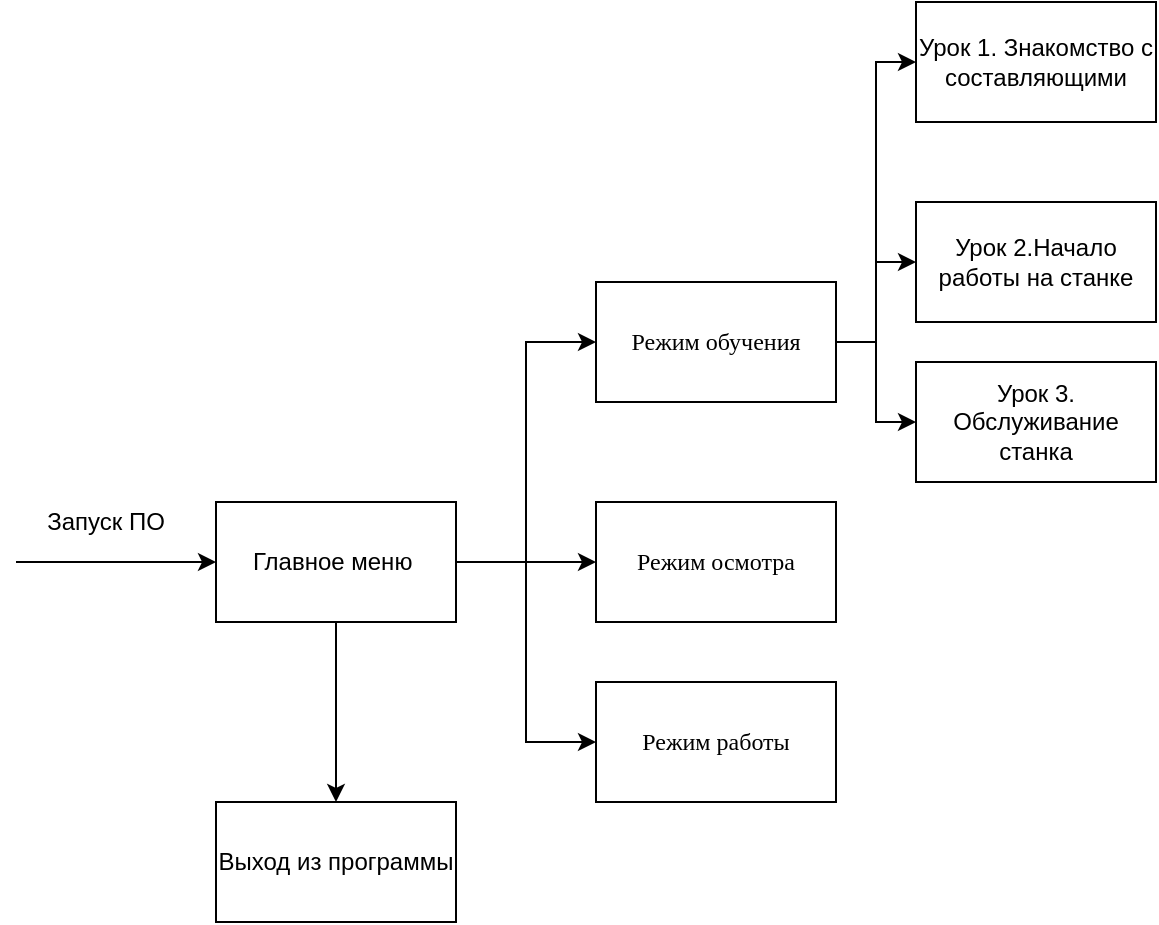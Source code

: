 <mxfile version="14.4.3" type="device"><diagram id="LvT-_gxmwqGqx_9R_WJK" name="Page-1"><mxGraphModel dx="1422" dy="794" grid="1" gridSize="10" guides="1" tooltips="1" connect="1" arrows="1" fold="1" page="1" pageScale="1" pageWidth="827" pageHeight="1169" math="0" shadow="0"><root><mxCell id="0"/><mxCell id="1" parent="0"/><mxCell id="mtzaXT-3dHRAfqHkGV2F-8" style="edgeStyle=orthogonalEdgeStyle;rounded=0;orthogonalLoop=1;jettySize=auto;html=1;exitX=1;exitY=0.5;exitDx=0;exitDy=0;entryX=0;entryY=0.5;entryDx=0;entryDy=0;" edge="1" parent="1" source="mtzaXT-3dHRAfqHkGV2F-1" target="mtzaXT-3dHRAfqHkGV2F-2"><mxGeometry relative="1" as="geometry"/></mxCell><mxCell id="mtzaXT-3dHRAfqHkGV2F-9" style="edgeStyle=orthogonalEdgeStyle;rounded=0;orthogonalLoop=1;jettySize=auto;html=1;exitX=1;exitY=0.5;exitDx=0;exitDy=0;entryX=0;entryY=0.5;entryDx=0;entryDy=0;" edge="1" parent="1" source="mtzaXT-3dHRAfqHkGV2F-1" target="mtzaXT-3dHRAfqHkGV2F-5"><mxGeometry relative="1" as="geometry"/></mxCell><mxCell id="mtzaXT-3dHRAfqHkGV2F-10" style="edgeStyle=orthogonalEdgeStyle;rounded=0;orthogonalLoop=1;jettySize=auto;html=1;exitX=1;exitY=0.5;exitDx=0;exitDy=0;entryX=0;entryY=0.5;entryDx=0;entryDy=0;" edge="1" parent="1" source="mtzaXT-3dHRAfqHkGV2F-1" target="mtzaXT-3dHRAfqHkGV2F-6"><mxGeometry relative="1" as="geometry"/></mxCell><mxCell id="mtzaXT-3dHRAfqHkGV2F-11" style="edgeStyle=orthogonalEdgeStyle;rounded=0;orthogonalLoop=1;jettySize=auto;html=1;exitX=0.5;exitY=1;exitDx=0;exitDy=0;" edge="1" parent="1" source="mtzaXT-3dHRAfqHkGV2F-1" target="mtzaXT-3dHRAfqHkGV2F-7"><mxGeometry relative="1" as="geometry"/></mxCell><mxCell id="mtzaXT-3dHRAfqHkGV2F-1" value="Главное меню&amp;nbsp;" style="rounded=0;whiteSpace=wrap;html=1;" vertex="1" parent="1"><mxGeometry x="150" y="370" width="120" height="60" as="geometry"/></mxCell><mxCell id="mtzaXT-3dHRAfqHkGV2F-15" style="edgeStyle=orthogonalEdgeStyle;rounded=0;orthogonalLoop=1;jettySize=auto;html=1;exitX=1;exitY=0.5;exitDx=0;exitDy=0;entryX=0;entryY=0.5;entryDx=0;entryDy=0;" edge="1" parent="1" source="mtzaXT-3dHRAfqHkGV2F-2" target="mtzaXT-3dHRAfqHkGV2F-12"><mxGeometry relative="1" as="geometry"/></mxCell><mxCell id="mtzaXT-3dHRAfqHkGV2F-16" style="edgeStyle=orthogonalEdgeStyle;rounded=0;orthogonalLoop=1;jettySize=auto;html=1;exitX=1;exitY=0.5;exitDx=0;exitDy=0;entryX=0;entryY=0.5;entryDx=0;entryDy=0;" edge="1" parent="1" source="mtzaXT-3dHRAfqHkGV2F-2" target="mtzaXT-3dHRAfqHkGV2F-13"><mxGeometry relative="1" as="geometry"/></mxCell><mxCell id="mtzaXT-3dHRAfqHkGV2F-17" style="edgeStyle=orthogonalEdgeStyle;rounded=0;orthogonalLoop=1;jettySize=auto;html=1;exitX=1;exitY=0.5;exitDx=0;exitDy=0;entryX=0;entryY=0.5;entryDx=0;entryDy=0;" edge="1" parent="1" source="mtzaXT-3dHRAfqHkGV2F-2" target="mtzaXT-3dHRAfqHkGV2F-14"><mxGeometry relative="1" as="geometry"/></mxCell><mxCell id="mtzaXT-3dHRAfqHkGV2F-2" value="&lt;font face=&quot;Times New Roman&quot;&gt;Режим обучения&lt;/font&gt;" style="rounded=0;whiteSpace=wrap;html=1;" vertex="1" parent="1"><mxGeometry x="340" y="260" width="120" height="60" as="geometry"/></mxCell><mxCell id="mtzaXT-3dHRAfqHkGV2F-3" value="" style="endArrow=classic;html=1;entryX=0;entryY=0.5;entryDx=0;entryDy=0;" edge="1" parent="1" target="mtzaXT-3dHRAfqHkGV2F-1"><mxGeometry width="50" height="50" relative="1" as="geometry"><mxPoint x="50" y="400" as="sourcePoint"/><mxPoint x="90" y="390" as="targetPoint"/></mxGeometry></mxCell><mxCell id="mtzaXT-3dHRAfqHkGV2F-4" value="Запуск ПО" style="text;html=1;strokeColor=none;fillColor=none;align=center;verticalAlign=middle;whiteSpace=wrap;rounded=0;" vertex="1" parent="1"><mxGeometry x="60" y="370" width="70" height="20" as="geometry"/></mxCell><mxCell id="mtzaXT-3dHRAfqHkGV2F-5" value="&lt;font face=&quot;Times New Roman&quot;&gt;Режим осмотра&lt;/font&gt;" style="rounded=0;whiteSpace=wrap;html=1;" vertex="1" parent="1"><mxGeometry x="340" y="370" width="120" height="60" as="geometry"/></mxCell><mxCell id="mtzaXT-3dHRAfqHkGV2F-6" value="&lt;font face=&quot;Times New Roman&quot;&gt;Режим работы&lt;/font&gt;" style="rounded=0;whiteSpace=wrap;html=1;" vertex="1" parent="1"><mxGeometry x="340" y="460" width="120" height="60" as="geometry"/></mxCell><mxCell id="mtzaXT-3dHRAfqHkGV2F-7" value="Выход из программы" style="rounded=0;whiteSpace=wrap;html=1;" vertex="1" parent="1"><mxGeometry x="150" y="520" width="120" height="60" as="geometry"/></mxCell><mxCell id="mtzaXT-3dHRAfqHkGV2F-12" value="Урок 1. Знакомство с составляющими" style="rounded=0;whiteSpace=wrap;html=1;" vertex="1" parent="1"><mxGeometry x="500" y="120" width="120" height="60" as="geometry"/></mxCell><mxCell id="mtzaXT-3dHRAfqHkGV2F-13" value="Урок 2.Начало работы на станке" style="rounded=0;whiteSpace=wrap;html=1;" vertex="1" parent="1"><mxGeometry x="500" y="220" width="120" height="60" as="geometry"/></mxCell><mxCell id="mtzaXT-3dHRAfqHkGV2F-14" value="Урок 3. Обслуживание станка" style="rounded=0;whiteSpace=wrap;html=1;" vertex="1" parent="1"><mxGeometry x="500" y="300" width="120" height="60" as="geometry"/></mxCell></root></mxGraphModel></diagram></mxfile>